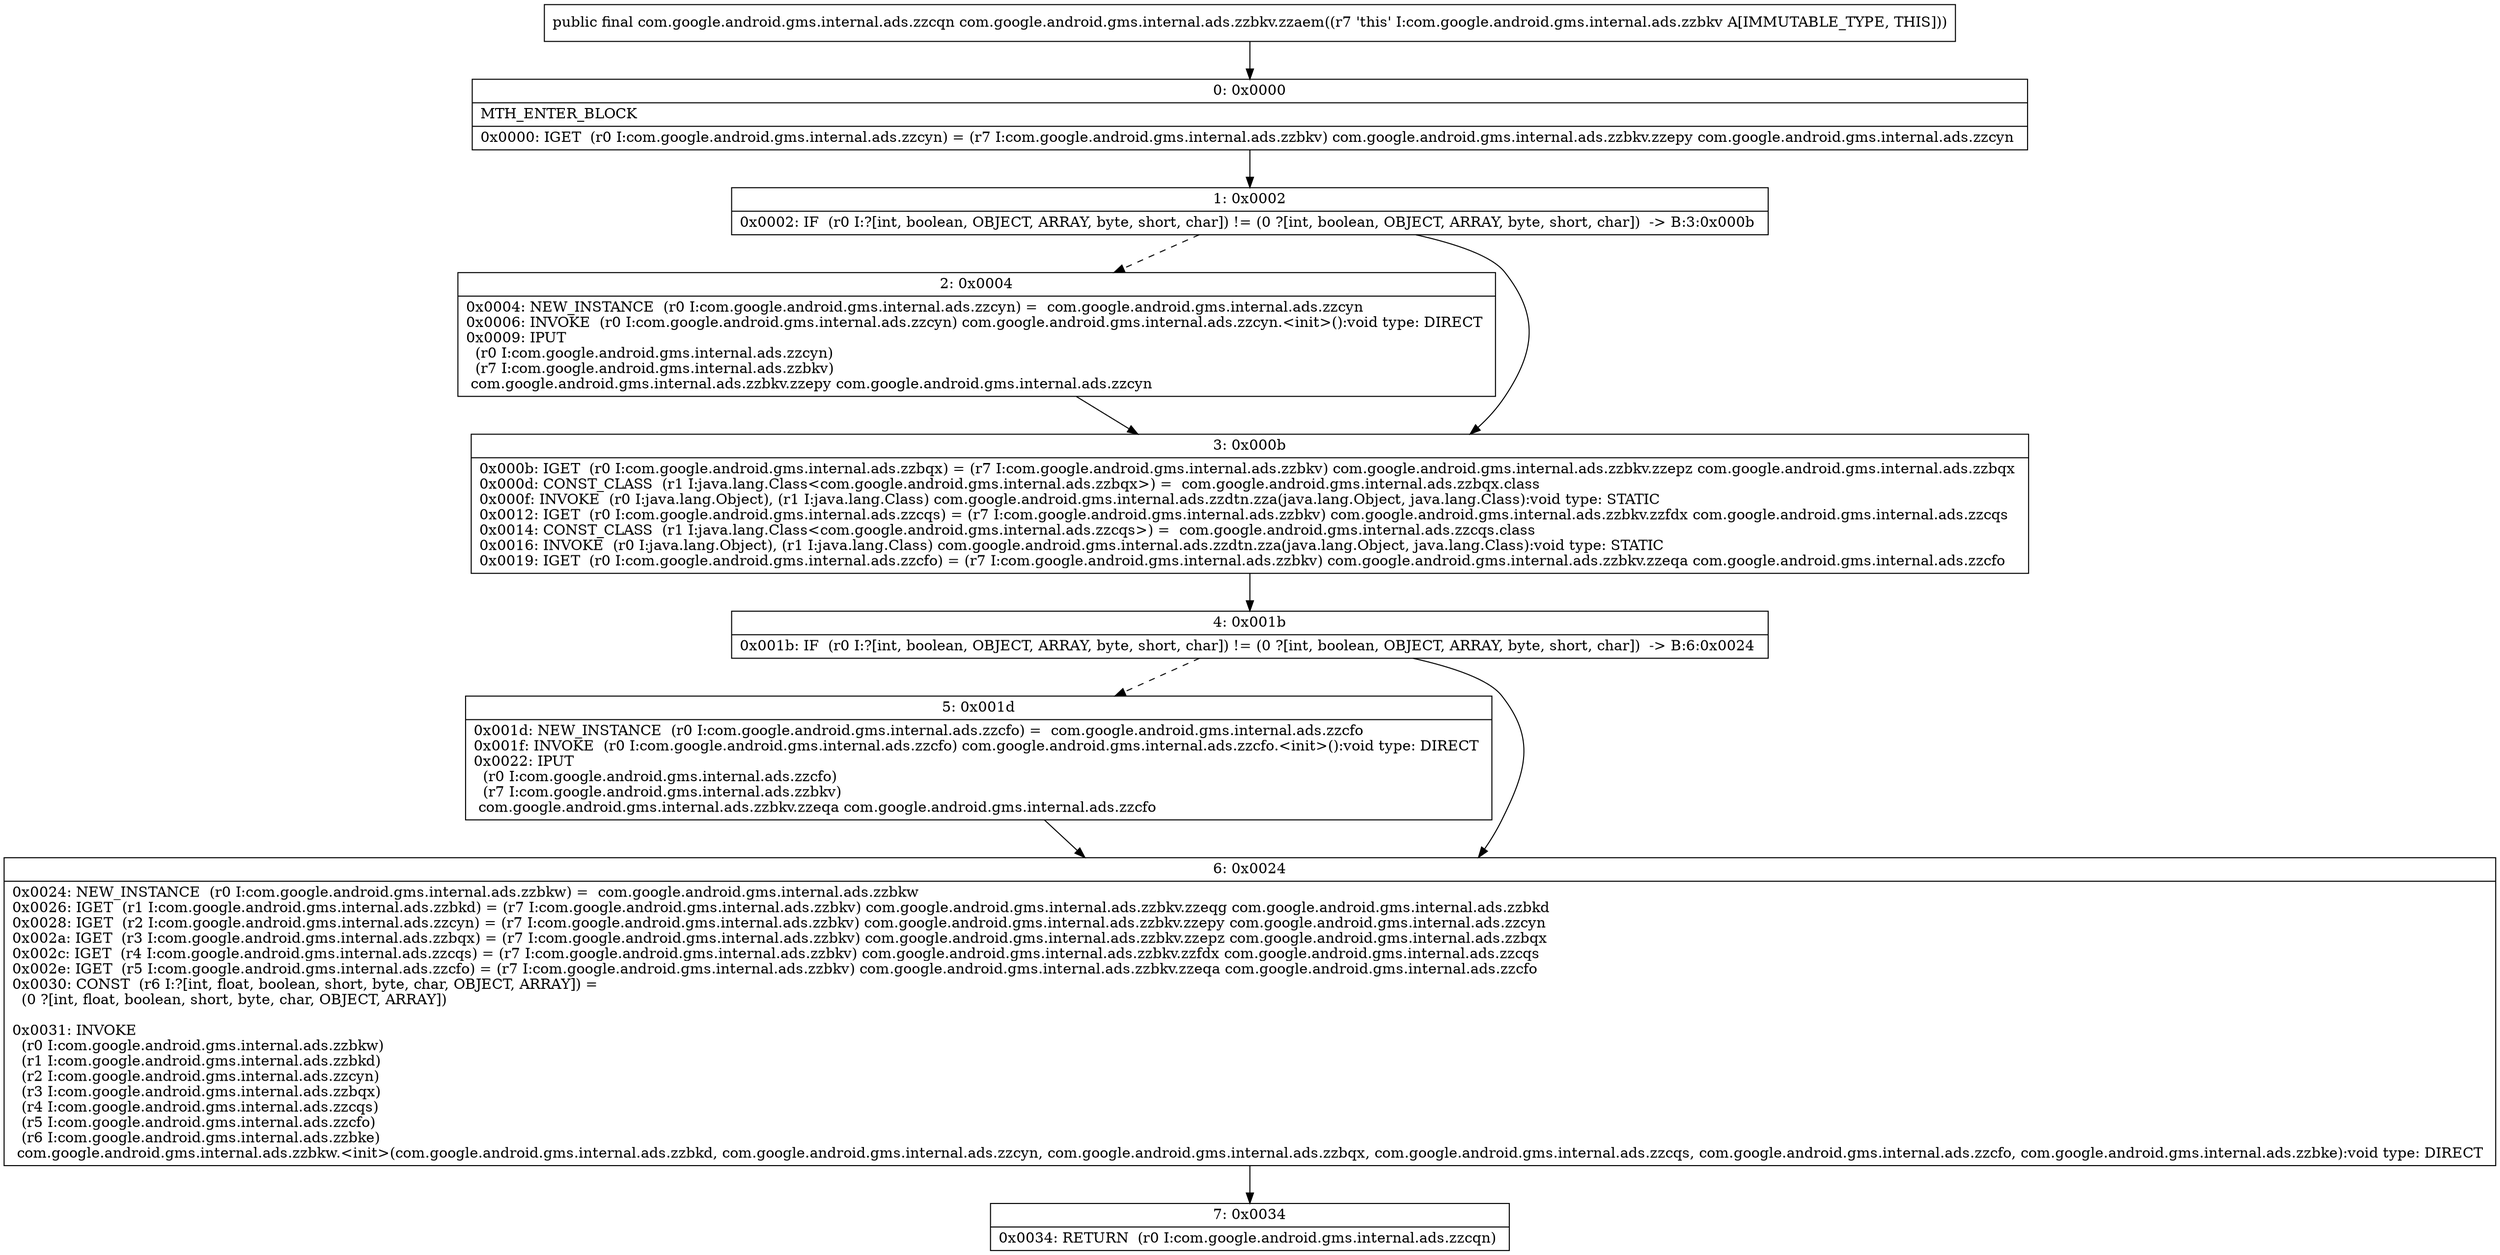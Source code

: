 digraph "CFG forcom.google.android.gms.internal.ads.zzbkv.zzaem()Lcom\/google\/android\/gms\/internal\/ads\/zzcqn;" {
Node_0 [shape=record,label="{0\:\ 0x0000|MTH_ENTER_BLOCK\l|0x0000: IGET  (r0 I:com.google.android.gms.internal.ads.zzcyn) = (r7 I:com.google.android.gms.internal.ads.zzbkv) com.google.android.gms.internal.ads.zzbkv.zzepy com.google.android.gms.internal.ads.zzcyn \l}"];
Node_1 [shape=record,label="{1\:\ 0x0002|0x0002: IF  (r0 I:?[int, boolean, OBJECT, ARRAY, byte, short, char]) != (0 ?[int, boolean, OBJECT, ARRAY, byte, short, char])  \-\> B:3:0x000b \l}"];
Node_2 [shape=record,label="{2\:\ 0x0004|0x0004: NEW_INSTANCE  (r0 I:com.google.android.gms.internal.ads.zzcyn) =  com.google.android.gms.internal.ads.zzcyn \l0x0006: INVOKE  (r0 I:com.google.android.gms.internal.ads.zzcyn) com.google.android.gms.internal.ads.zzcyn.\<init\>():void type: DIRECT \l0x0009: IPUT  \l  (r0 I:com.google.android.gms.internal.ads.zzcyn)\l  (r7 I:com.google.android.gms.internal.ads.zzbkv)\l com.google.android.gms.internal.ads.zzbkv.zzepy com.google.android.gms.internal.ads.zzcyn \l}"];
Node_3 [shape=record,label="{3\:\ 0x000b|0x000b: IGET  (r0 I:com.google.android.gms.internal.ads.zzbqx) = (r7 I:com.google.android.gms.internal.ads.zzbkv) com.google.android.gms.internal.ads.zzbkv.zzepz com.google.android.gms.internal.ads.zzbqx \l0x000d: CONST_CLASS  (r1 I:java.lang.Class\<com.google.android.gms.internal.ads.zzbqx\>) =  com.google.android.gms.internal.ads.zzbqx.class \l0x000f: INVOKE  (r0 I:java.lang.Object), (r1 I:java.lang.Class) com.google.android.gms.internal.ads.zzdtn.zza(java.lang.Object, java.lang.Class):void type: STATIC \l0x0012: IGET  (r0 I:com.google.android.gms.internal.ads.zzcqs) = (r7 I:com.google.android.gms.internal.ads.zzbkv) com.google.android.gms.internal.ads.zzbkv.zzfdx com.google.android.gms.internal.ads.zzcqs \l0x0014: CONST_CLASS  (r1 I:java.lang.Class\<com.google.android.gms.internal.ads.zzcqs\>) =  com.google.android.gms.internal.ads.zzcqs.class \l0x0016: INVOKE  (r0 I:java.lang.Object), (r1 I:java.lang.Class) com.google.android.gms.internal.ads.zzdtn.zza(java.lang.Object, java.lang.Class):void type: STATIC \l0x0019: IGET  (r0 I:com.google.android.gms.internal.ads.zzcfo) = (r7 I:com.google.android.gms.internal.ads.zzbkv) com.google.android.gms.internal.ads.zzbkv.zzeqa com.google.android.gms.internal.ads.zzcfo \l}"];
Node_4 [shape=record,label="{4\:\ 0x001b|0x001b: IF  (r0 I:?[int, boolean, OBJECT, ARRAY, byte, short, char]) != (0 ?[int, boolean, OBJECT, ARRAY, byte, short, char])  \-\> B:6:0x0024 \l}"];
Node_5 [shape=record,label="{5\:\ 0x001d|0x001d: NEW_INSTANCE  (r0 I:com.google.android.gms.internal.ads.zzcfo) =  com.google.android.gms.internal.ads.zzcfo \l0x001f: INVOKE  (r0 I:com.google.android.gms.internal.ads.zzcfo) com.google.android.gms.internal.ads.zzcfo.\<init\>():void type: DIRECT \l0x0022: IPUT  \l  (r0 I:com.google.android.gms.internal.ads.zzcfo)\l  (r7 I:com.google.android.gms.internal.ads.zzbkv)\l com.google.android.gms.internal.ads.zzbkv.zzeqa com.google.android.gms.internal.ads.zzcfo \l}"];
Node_6 [shape=record,label="{6\:\ 0x0024|0x0024: NEW_INSTANCE  (r0 I:com.google.android.gms.internal.ads.zzbkw) =  com.google.android.gms.internal.ads.zzbkw \l0x0026: IGET  (r1 I:com.google.android.gms.internal.ads.zzbkd) = (r7 I:com.google.android.gms.internal.ads.zzbkv) com.google.android.gms.internal.ads.zzbkv.zzeqg com.google.android.gms.internal.ads.zzbkd \l0x0028: IGET  (r2 I:com.google.android.gms.internal.ads.zzcyn) = (r7 I:com.google.android.gms.internal.ads.zzbkv) com.google.android.gms.internal.ads.zzbkv.zzepy com.google.android.gms.internal.ads.zzcyn \l0x002a: IGET  (r3 I:com.google.android.gms.internal.ads.zzbqx) = (r7 I:com.google.android.gms.internal.ads.zzbkv) com.google.android.gms.internal.ads.zzbkv.zzepz com.google.android.gms.internal.ads.zzbqx \l0x002c: IGET  (r4 I:com.google.android.gms.internal.ads.zzcqs) = (r7 I:com.google.android.gms.internal.ads.zzbkv) com.google.android.gms.internal.ads.zzbkv.zzfdx com.google.android.gms.internal.ads.zzcqs \l0x002e: IGET  (r5 I:com.google.android.gms.internal.ads.zzcfo) = (r7 I:com.google.android.gms.internal.ads.zzbkv) com.google.android.gms.internal.ads.zzbkv.zzeqa com.google.android.gms.internal.ads.zzcfo \l0x0030: CONST  (r6 I:?[int, float, boolean, short, byte, char, OBJECT, ARRAY]) = \l  (0 ?[int, float, boolean, short, byte, char, OBJECT, ARRAY])\l \l0x0031: INVOKE  \l  (r0 I:com.google.android.gms.internal.ads.zzbkw)\l  (r1 I:com.google.android.gms.internal.ads.zzbkd)\l  (r2 I:com.google.android.gms.internal.ads.zzcyn)\l  (r3 I:com.google.android.gms.internal.ads.zzbqx)\l  (r4 I:com.google.android.gms.internal.ads.zzcqs)\l  (r5 I:com.google.android.gms.internal.ads.zzcfo)\l  (r6 I:com.google.android.gms.internal.ads.zzbke)\l com.google.android.gms.internal.ads.zzbkw.\<init\>(com.google.android.gms.internal.ads.zzbkd, com.google.android.gms.internal.ads.zzcyn, com.google.android.gms.internal.ads.zzbqx, com.google.android.gms.internal.ads.zzcqs, com.google.android.gms.internal.ads.zzcfo, com.google.android.gms.internal.ads.zzbke):void type: DIRECT \l}"];
Node_7 [shape=record,label="{7\:\ 0x0034|0x0034: RETURN  (r0 I:com.google.android.gms.internal.ads.zzcqn) \l}"];
MethodNode[shape=record,label="{public final com.google.android.gms.internal.ads.zzcqn com.google.android.gms.internal.ads.zzbkv.zzaem((r7 'this' I:com.google.android.gms.internal.ads.zzbkv A[IMMUTABLE_TYPE, THIS])) }"];
MethodNode -> Node_0;
Node_0 -> Node_1;
Node_1 -> Node_2[style=dashed];
Node_1 -> Node_3;
Node_2 -> Node_3;
Node_3 -> Node_4;
Node_4 -> Node_5[style=dashed];
Node_4 -> Node_6;
Node_5 -> Node_6;
Node_6 -> Node_7;
}

